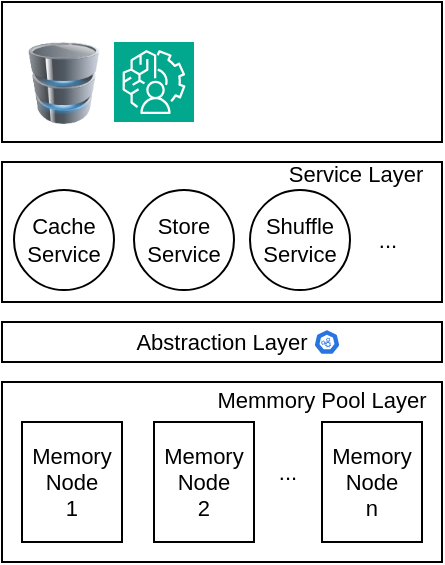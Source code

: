 <mxfile version="23.1.6" type="github">
  <diagram name="第 1 页" id="QZUPrX_TWS5uGRgK0gak">
    <mxGraphModel dx="683" dy="355" grid="1" gridSize="10" guides="1" tooltips="1" connect="1" arrows="1" fold="1" page="1" pageScale="1" pageWidth="827" pageHeight="1169" math="0" shadow="0">
      <root>
        <mxCell id="0" />
        <mxCell id="1" parent="0" />
        <mxCell id="5PQLWXWCwuNH8t1XqFt1-2" value="" style="rounded=0;whiteSpace=wrap;html=1;fontSize=11;" vertex="1" parent="1">
          <mxGeometry x="240" y="830" width="220" height="90" as="geometry" />
        </mxCell>
        <mxCell id="5PQLWXWCwuNH8t1XqFt1-3" value="Memory&lt;br style=&quot;font-size: 11px;&quot;&gt;Node&lt;br style=&quot;font-size: 11px;&quot;&gt;1" style="rounded=0;whiteSpace=wrap;html=1;fontSize=11;" vertex="1" parent="1">
          <mxGeometry x="250" y="850" width="50" height="60" as="geometry" />
        </mxCell>
        <mxCell id="5PQLWXWCwuNH8t1XqFt1-4" value="Memory&lt;br style=&quot;border-color: var(--border-color); font-size: 11px;&quot;&gt;Node&lt;br style=&quot;border-color: var(--border-color); font-size: 11px;&quot;&gt;2" style="rounded=0;whiteSpace=wrap;html=1;fontSize=11;" vertex="1" parent="1">
          <mxGeometry x="316" y="850" width="50" height="60" as="geometry" />
        </mxCell>
        <mxCell id="5PQLWXWCwuNH8t1XqFt1-7" value="Memory&lt;br style=&quot;font-size: 11px;&quot;&gt;Node&lt;br style=&quot;font-size: 11px;&quot;&gt;n" style="rounded=0;whiteSpace=wrap;html=1;fontSize=11;" vertex="1" parent="1">
          <mxGeometry x="400" y="850" width="50" height="60" as="geometry" />
        </mxCell>
        <mxCell id="5PQLWXWCwuNH8t1XqFt1-8" value="Memmory Pool Layer" style="text;html=1;align=center;verticalAlign=middle;whiteSpace=wrap;rounded=0;fontSize=11;" vertex="1" parent="1">
          <mxGeometry x="340" y="834" width="120" height="10" as="geometry" />
        </mxCell>
        <mxCell id="5PQLWXWCwuNH8t1XqFt1-9" value="&lt;span style=&quot;font-size: 11px;&quot;&gt;...&lt;/span&gt;" style="text;html=1;align=center;verticalAlign=middle;whiteSpace=wrap;rounded=0;fontSize=11;" vertex="1" parent="1">
          <mxGeometry x="366" y="860" width="34" height="30" as="geometry" />
        </mxCell>
        <mxCell id="5PQLWXWCwuNH8t1XqFt1-10" value="Abstraction Layer" style="rounded=0;whiteSpace=wrap;html=1;fontSize=11;" vertex="1" parent="1">
          <mxGeometry x="240" y="800" width="220" height="20" as="geometry" />
        </mxCell>
        <mxCell id="5PQLWXWCwuNH8t1XqFt1-11" value="" style="rounded=0;whiteSpace=wrap;html=1;fontSize=11;" vertex="1" parent="1">
          <mxGeometry x="240" y="720" width="220" height="70" as="geometry" />
        </mxCell>
        <mxCell id="5PQLWXWCwuNH8t1XqFt1-12" value="Service Layer" style="text;html=1;align=center;verticalAlign=middle;whiteSpace=wrap;rounded=0;fontSize=11;" vertex="1" parent="1">
          <mxGeometry x="376" y="721" width="82" height="10" as="geometry" />
        </mxCell>
        <mxCell id="5PQLWXWCwuNH8t1XqFt1-13" value="Cache&lt;br style=&quot;font-size: 11px;&quot;&gt;Service" style="ellipse;whiteSpace=wrap;html=1;aspect=fixed;fontSize=11;" vertex="1" parent="1">
          <mxGeometry x="246" y="734" width="50" height="50" as="geometry" />
        </mxCell>
        <mxCell id="5PQLWXWCwuNH8t1XqFt1-16" value="Store&lt;br style=&quot;font-size: 11px;&quot;&gt;Service" style="ellipse;whiteSpace=wrap;html=1;aspect=fixed;fontSize=11;" vertex="1" parent="1">
          <mxGeometry x="306" y="734" width="50" height="50" as="geometry" />
        </mxCell>
        <mxCell id="5PQLWXWCwuNH8t1XqFt1-17" value="Shuffle&lt;br style=&quot;font-size: 11px;&quot;&gt;Service" style="ellipse;whiteSpace=wrap;html=1;aspect=fixed;fontSize=11;" vertex="1" parent="1">
          <mxGeometry x="364" y="734" width="50" height="50" as="geometry" />
        </mxCell>
        <mxCell id="5PQLWXWCwuNH8t1XqFt1-18" value="" style="rounded=0;whiteSpace=wrap;html=1;fontSize=11;" vertex="1" parent="1">
          <mxGeometry x="240" y="640" width="220" height="70" as="geometry" />
        </mxCell>
        <mxCell id="5PQLWXWCwuNH8t1XqFt1-19" value="&lt;span style=&quot;font-size: 11px;&quot;&gt;...&lt;/span&gt;" style="text;html=1;align=center;verticalAlign=middle;whiteSpace=wrap;rounded=0;fontSize=11;" vertex="1" parent="1">
          <mxGeometry x="416" y="744" width="34" height="30" as="geometry" />
        </mxCell>
        <mxCell id="5PQLWXWCwuNH8t1XqFt1-21" value="" style="aspect=fixed;sketch=0;html=1;dashed=0;whitespace=wrap;fillColor=#2875E2;strokeColor=#ffffff;points=[[0.005,0.63,0],[0.1,0.2,0],[0.9,0.2,0],[0.5,0,0],[0.995,0.63,0],[0.72,0.99,0],[0.5,1,0],[0.28,0.99,0]];shape=mxgraph.kubernetes.icon2;prIcon=api" vertex="1" parent="1">
          <mxGeometry x="396" y="803.76" width="13" height="12.48" as="geometry" />
        </mxCell>
        <mxCell id="5PQLWXWCwuNH8t1XqFt1-23" value="" style="image;html=1;image=img/lib/clip_art/computers/Database_128x128.png" vertex="1" parent="1">
          <mxGeometry x="240.5" y="660" width="61" height="41" as="geometry" />
        </mxCell>
        <mxCell id="5PQLWXWCwuNH8t1XqFt1-24" value="" style="sketch=0;points=[[0,0,0],[0.25,0,0],[0.5,0,0],[0.75,0,0],[1,0,0],[0,1,0],[0.25,1,0],[0.5,1,0],[0.75,1,0],[1,1,0],[0,0.25,0],[0,0.5,0],[0,0.75,0],[1,0.25,0],[1,0.5,0],[1,0.75,0]];outlineConnect=0;fontColor=#232F3E;fillColor=#01A88D;strokeColor=#ffffff;dashed=0;verticalLabelPosition=bottom;verticalAlign=top;align=center;html=1;fontSize=12;fontStyle=0;aspect=fixed;shape=mxgraph.aws4.resourceIcon;resIcon=mxgraph.aws4.augmented_ai;" vertex="1" parent="1">
          <mxGeometry x="296" y="660" width="40" height="40" as="geometry" />
        </mxCell>
      </root>
    </mxGraphModel>
  </diagram>
</mxfile>

